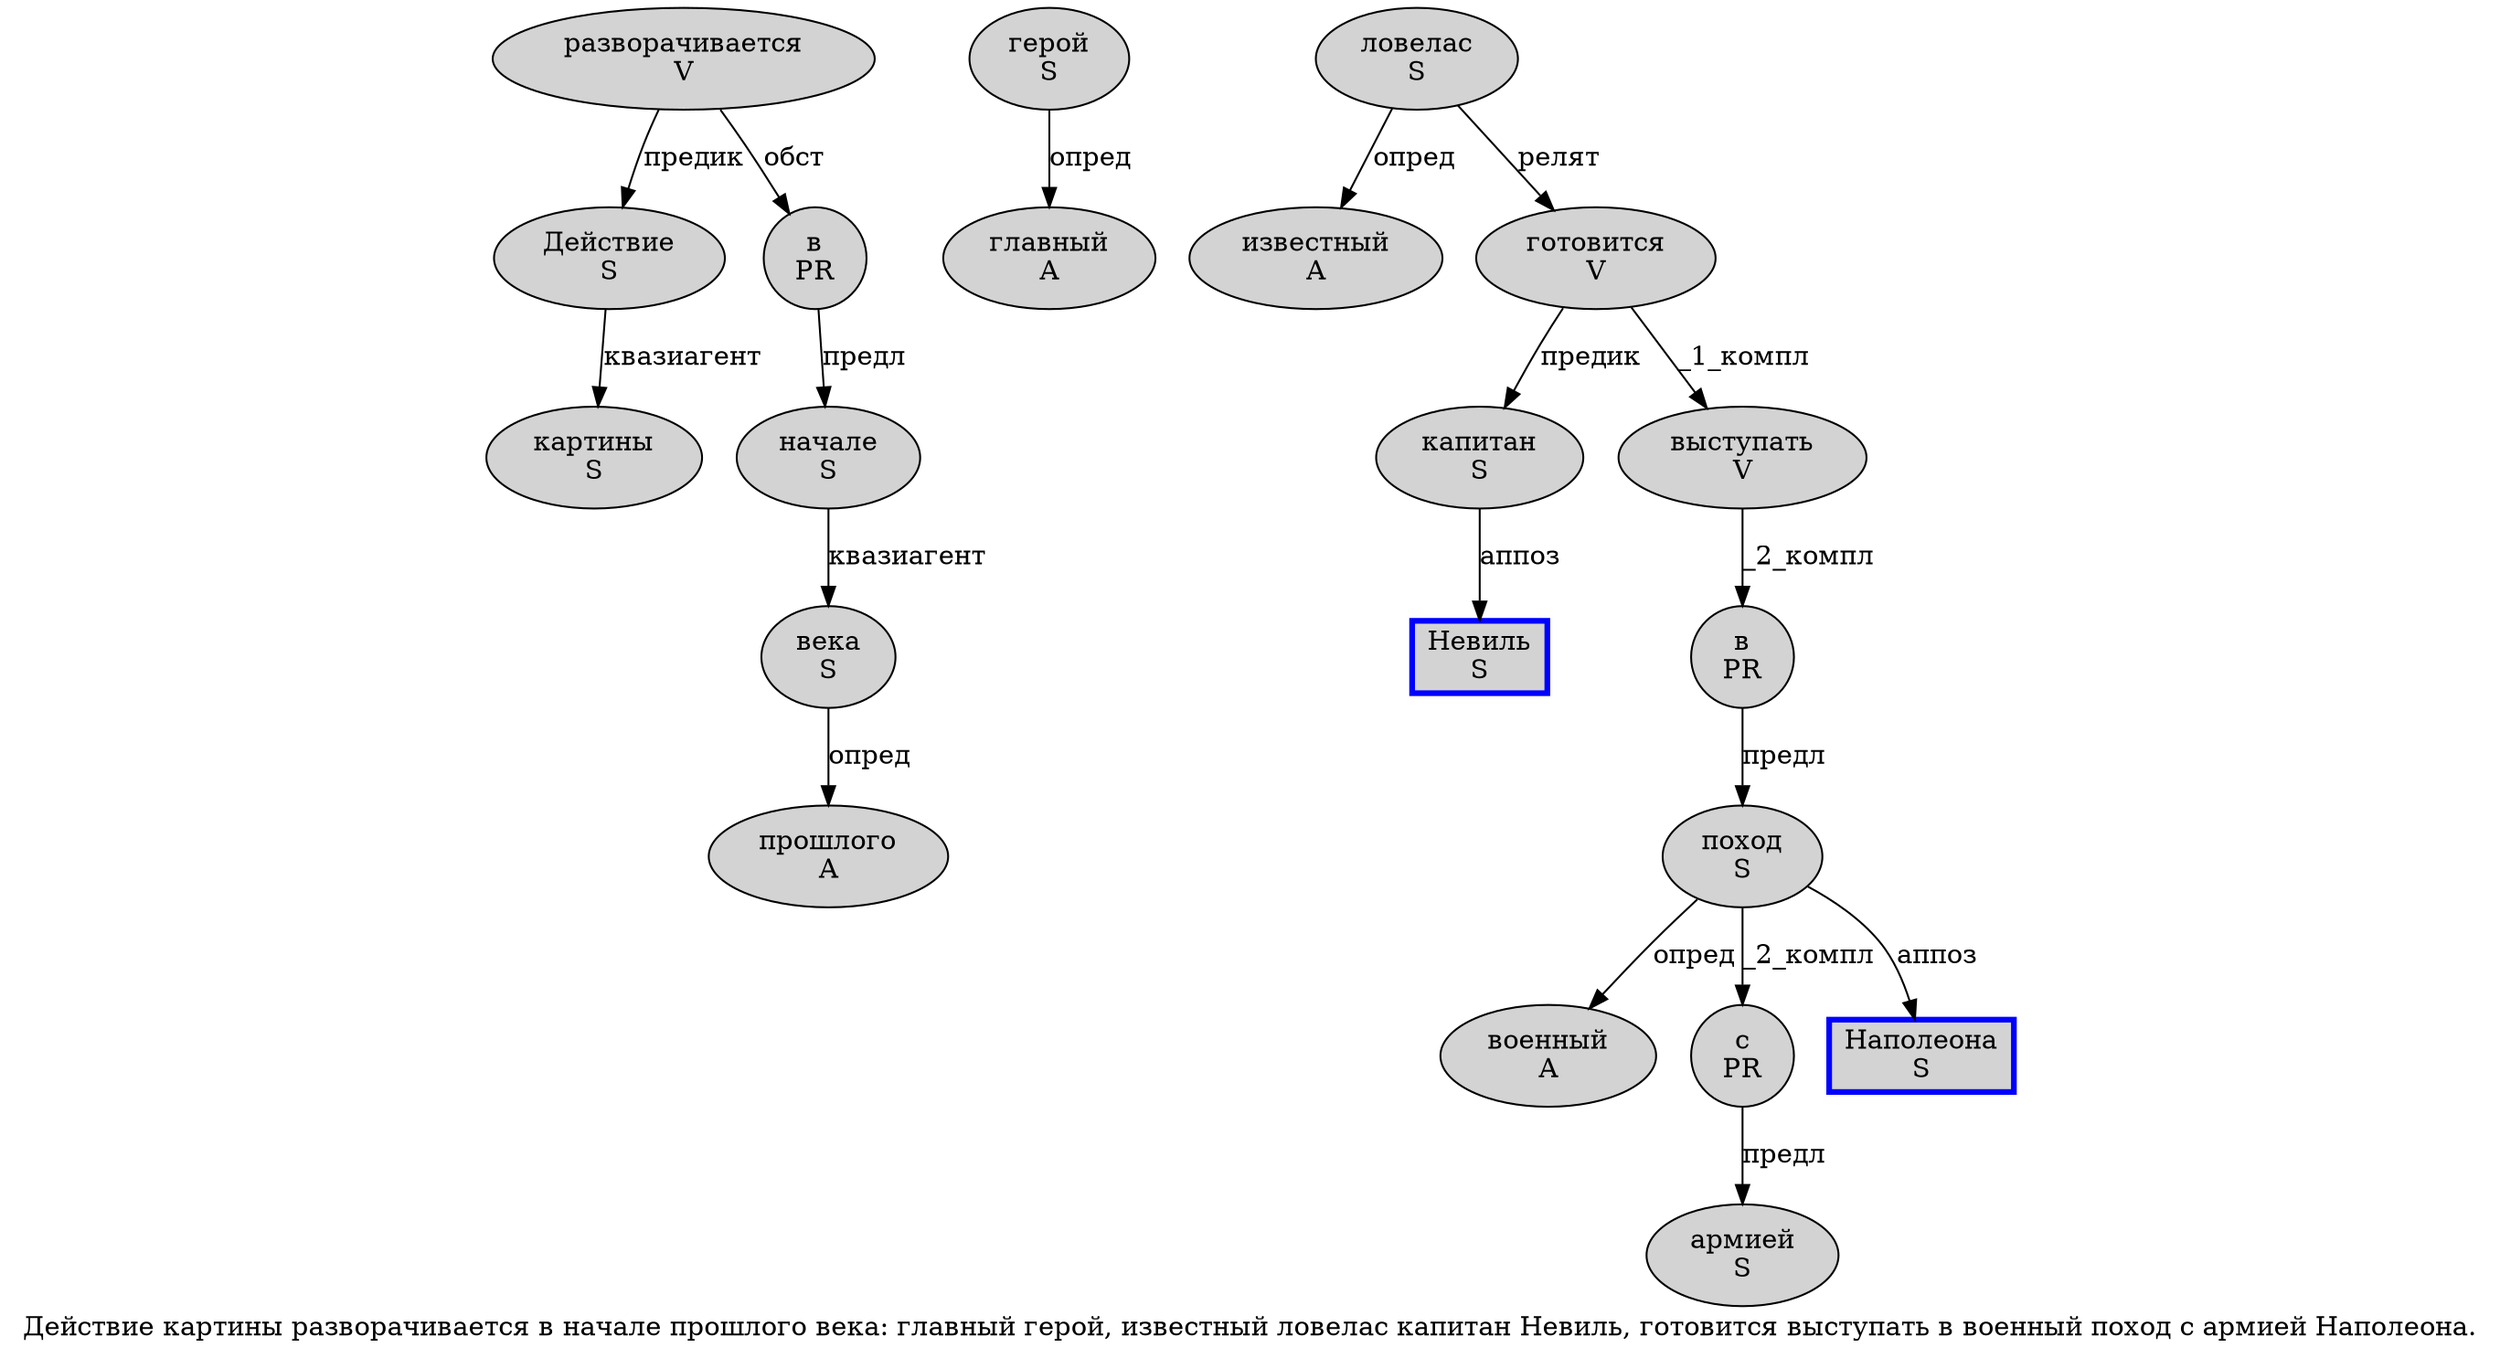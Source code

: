 digraph SENTENCE_44 {
	graph [label="Действие картины разворачивается в начале прошлого века: главный герой, известный ловелас капитан Невиль, готовится выступать в военный поход с армией Наполеона."]
	node [style=filled]
		0 [label="Действие
S" color="" fillcolor=lightgray penwidth=1 shape=ellipse]
		1 [label="картины
S" color="" fillcolor=lightgray penwidth=1 shape=ellipse]
		2 [label="разворачивается
V" color="" fillcolor=lightgray penwidth=1 shape=ellipse]
		3 [label="в
PR" color="" fillcolor=lightgray penwidth=1 shape=ellipse]
		4 [label="начале
S" color="" fillcolor=lightgray penwidth=1 shape=ellipse]
		5 [label="прошлого
A" color="" fillcolor=lightgray penwidth=1 shape=ellipse]
		6 [label="века
S" color="" fillcolor=lightgray penwidth=1 shape=ellipse]
		8 [label="главный
A" color="" fillcolor=lightgray penwidth=1 shape=ellipse]
		9 [label="герой
S" color="" fillcolor=lightgray penwidth=1 shape=ellipse]
		11 [label="известный
A" color="" fillcolor=lightgray penwidth=1 shape=ellipse]
		12 [label="ловелас
S" color="" fillcolor=lightgray penwidth=1 shape=ellipse]
		13 [label="капитан
S" color="" fillcolor=lightgray penwidth=1 shape=ellipse]
		14 [label="Невиль
S" color=blue fillcolor=lightgray penwidth=3 shape=box]
		16 [label="готовится
V" color="" fillcolor=lightgray penwidth=1 shape=ellipse]
		17 [label="выступать
V" color="" fillcolor=lightgray penwidth=1 shape=ellipse]
		18 [label="в
PR" color="" fillcolor=lightgray penwidth=1 shape=ellipse]
		19 [label="военный
A" color="" fillcolor=lightgray penwidth=1 shape=ellipse]
		20 [label="поход
S" color="" fillcolor=lightgray penwidth=1 shape=ellipse]
		21 [label="с
PR" color="" fillcolor=lightgray penwidth=1 shape=ellipse]
		22 [label="армией
S" color="" fillcolor=lightgray penwidth=1 shape=ellipse]
		23 [label="Наполеона
S" color=blue fillcolor=lightgray penwidth=3 shape=box]
			6 -> 5 [label="опред"]
			4 -> 6 [label="квазиагент"]
			13 -> 14 [label="аппоз"]
			2 -> 0 [label="предик"]
			2 -> 3 [label="обст"]
			18 -> 20 [label="предл"]
			9 -> 8 [label="опред"]
			16 -> 13 [label="предик"]
			16 -> 17 [label="_1_компл"]
			3 -> 4 [label="предл"]
			20 -> 19 [label="опред"]
			20 -> 21 [label="_2_компл"]
			20 -> 23 [label="аппоз"]
			0 -> 1 [label="квазиагент"]
			21 -> 22 [label="предл"]
			12 -> 11 [label="опред"]
			12 -> 16 [label="релят"]
			17 -> 18 [label="_2_компл"]
}